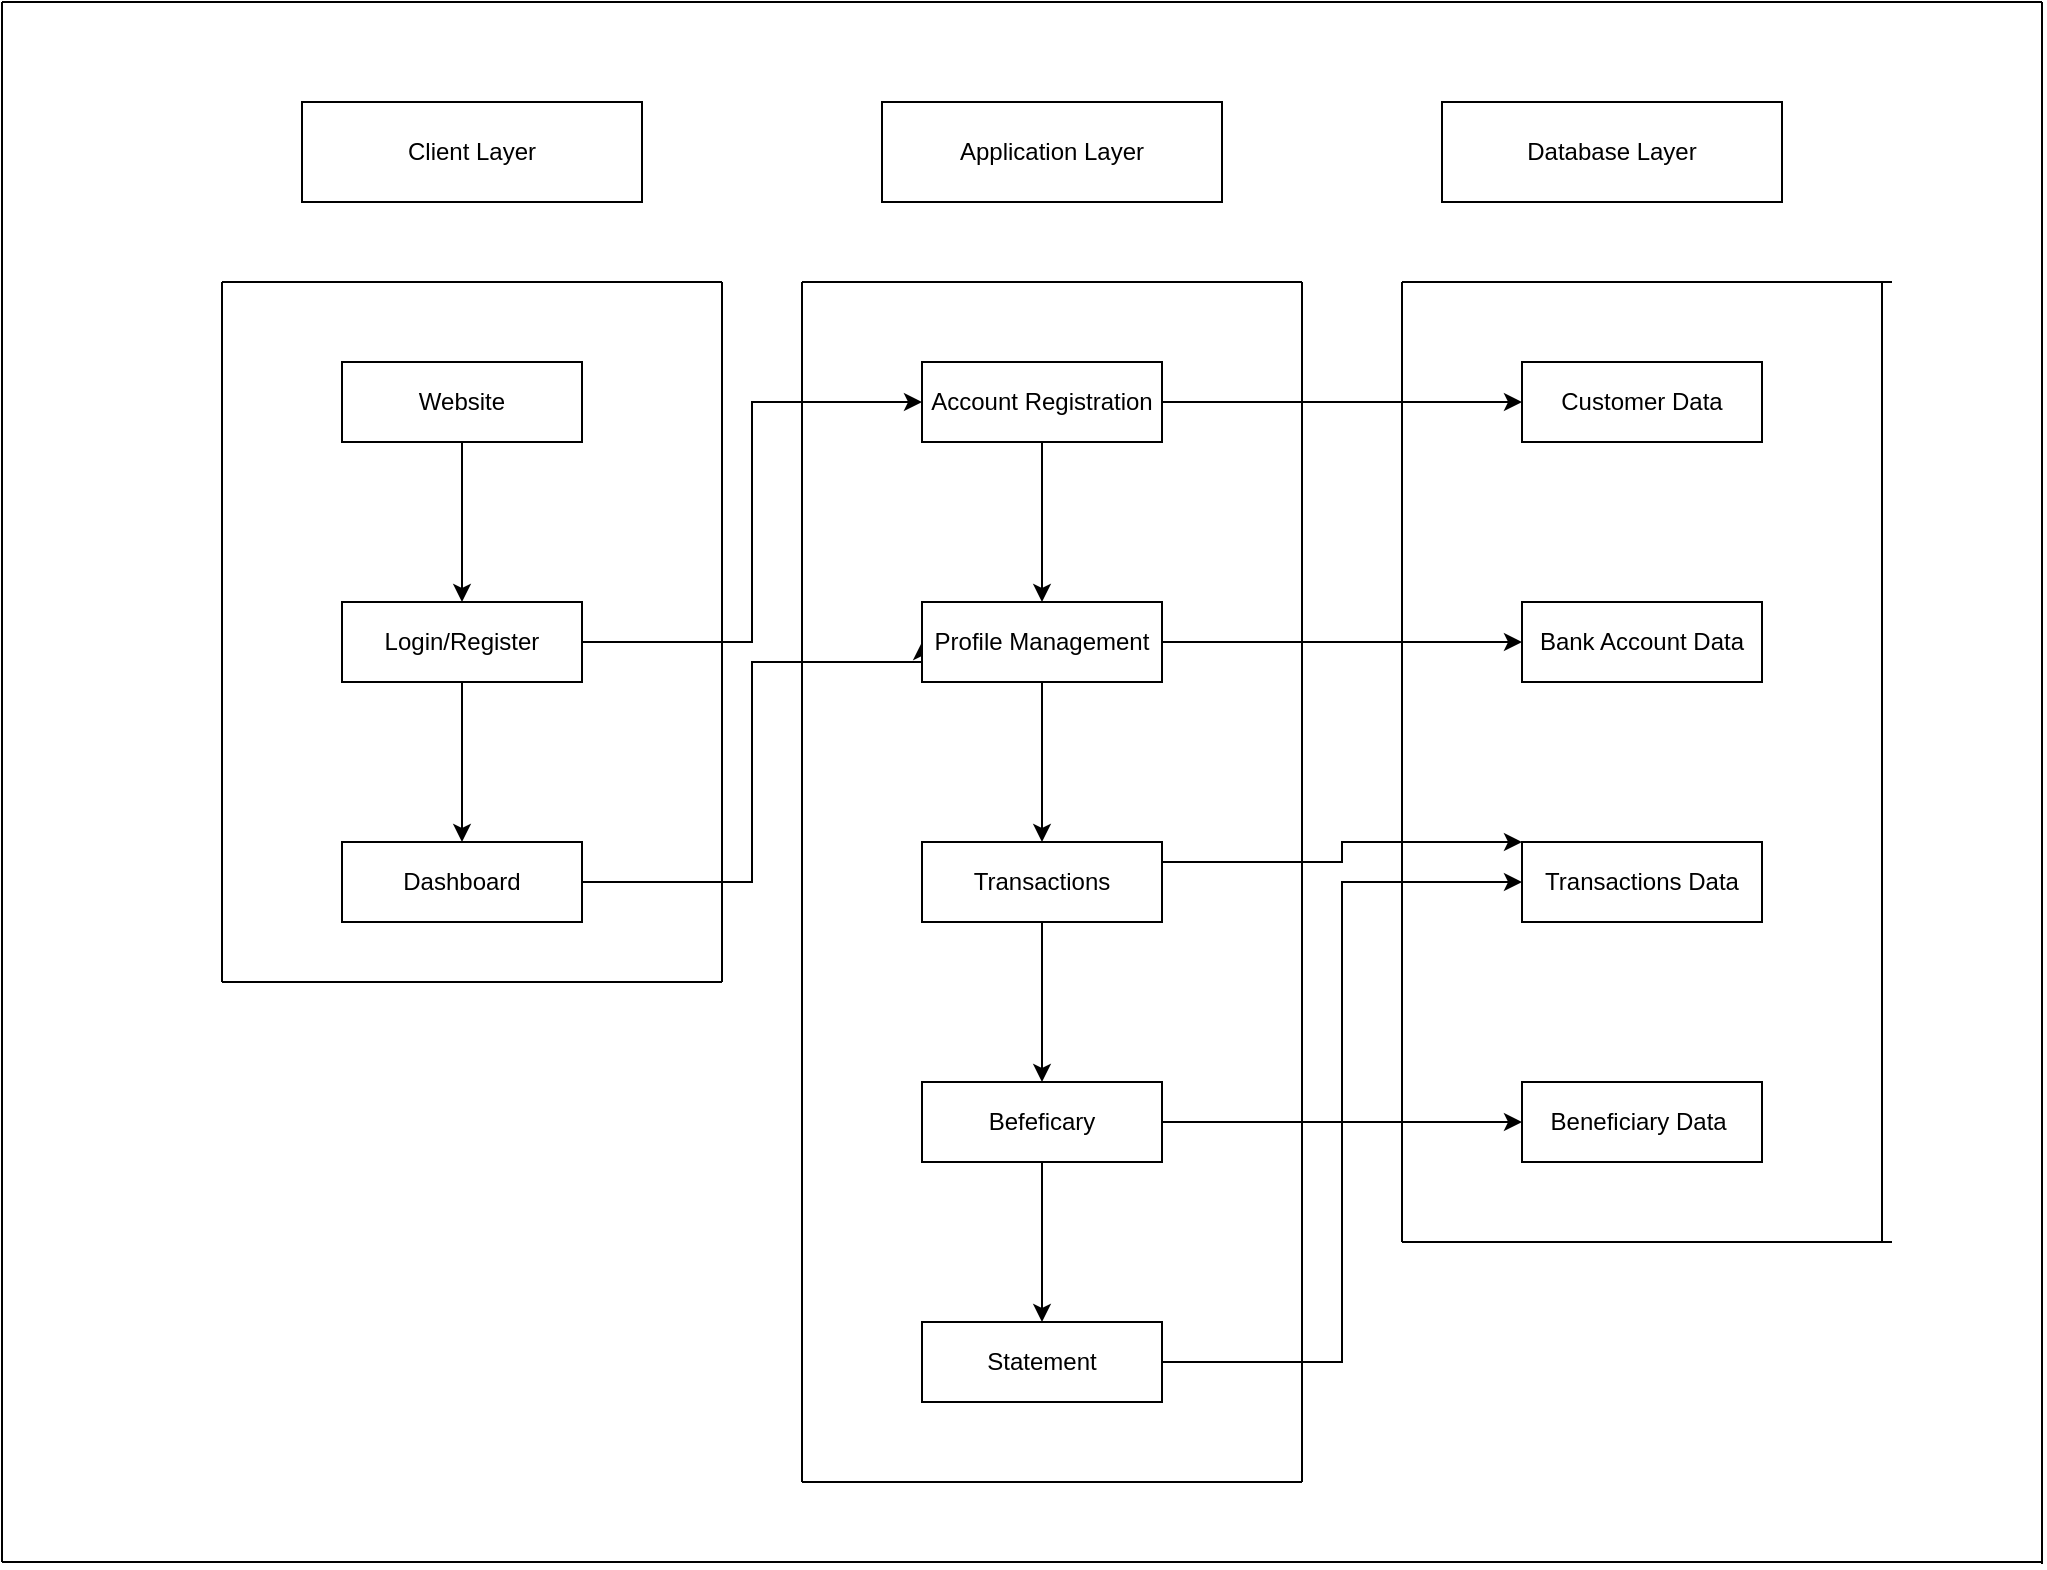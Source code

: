 <mxfile version="24.4.4" type="onedrive">
  <diagram name="Page-1" id="BgMXkJwRLQo6Eymyqctr">
    <mxGraphModel grid="1" page="1" gridSize="10" guides="1" tooltips="1" connect="1" arrows="1" fold="1" pageScale="1" pageWidth="850" pageHeight="1100" math="0" shadow="0">
      <root>
        <mxCell id="0" />
        <mxCell id="1" parent="0" />
        <mxCell id="4QgHz4n3h_ehf6ilhJ5L-3" value="Client Layer" style="rounded=0;whiteSpace=wrap;html=1;" vertex="1" parent="1">
          <mxGeometry x="90" y="70" width="170" height="50" as="geometry" />
        </mxCell>
        <mxCell id="4QgHz4n3h_ehf6ilhJ5L-5" value="Application Layer" style="rounded=0;whiteSpace=wrap;html=1;" vertex="1" parent="1">
          <mxGeometry x="380" y="70" width="170" height="50" as="geometry" />
        </mxCell>
        <mxCell id="4QgHz4n3h_ehf6ilhJ5L-6" value="Database Layer" style="rounded=0;whiteSpace=wrap;html=1;" vertex="1" parent="1">
          <mxGeometry x="660" y="70" width="170" height="50" as="geometry" />
        </mxCell>
        <mxCell id="4QgHz4n3h_ehf6ilhJ5L-12" style="edgeStyle=orthogonalEdgeStyle;rounded=0;orthogonalLoop=1;jettySize=auto;html=1;entryX=0.5;entryY=0;entryDx=0;entryDy=0;" edge="1" parent="1" source="4QgHz4n3h_ehf6ilhJ5L-7" target="4QgHz4n3h_ehf6ilhJ5L-8">
          <mxGeometry relative="1" as="geometry" />
        </mxCell>
        <mxCell id="4QgHz4n3h_ehf6ilhJ5L-7" value="Website" style="rounded=0;whiteSpace=wrap;html=1;" vertex="1" parent="1">
          <mxGeometry x="110" y="200" width="120" height="40" as="geometry" />
        </mxCell>
        <mxCell id="4QgHz4n3h_ehf6ilhJ5L-13" style="edgeStyle=orthogonalEdgeStyle;rounded=0;orthogonalLoop=1;jettySize=auto;html=1;entryX=0.5;entryY=0;entryDx=0;entryDy=0;" edge="1" parent="1" source="4QgHz4n3h_ehf6ilhJ5L-8" target="4QgHz4n3h_ehf6ilhJ5L-9">
          <mxGeometry relative="1" as="geometry" />
        </mxCell>
        <mxCell id="4QgHz4n3h_ehf6ilhJ5L-15" style="edgeStyle=orthogonalEdgeStyle;rounded=0;orthogonalLoop=1;jettySize=auto;html=1;entryX=0;entryY=0.5;entryDx=0;entryDy=0;" edge="1" parent="1" source="4QgHz4n3h_ehf6ilhJ5L-8" target="4QgHz4n3h_ehf6ilhJ5L-14">
          <mxGeometry relative="1" as="geometry" />
        </mxCell>
        <mxCell id="4QgHz4n3h_ehf6ilhJ5L-8" value="Login/Register" style="rounded=0;whiteSpace=wrap;html=1;" vertex="1" parent="1">
          <mxGeometry x="110" y="320" width="120" height="40" as="geometry" />
        </mxCell>
        <mxCell id="4QgHz4n3h_ehf6ilhJ5L-17" style="edgeStyle=orthogonalEdgeStyle;rounded=0;orthogonalLoop=1;jettySize=auto;html=1;entryX=0;entryY=0.5;entryDx=0;entryDy=0;" edge="1" parent="1" source="4QgHz4n3h_ehf6ilhJ5L-9" target="4QgHz4n3h_ehf6ilhJ5L-16">
          <mxGeometry relative="1" as="geometry">
            <Array as="points">
              <mxPoint x="315" y="460" />
              <mxPoint x="315" y="350" />
              <mxPoint x="400" y="350" />
            </Array>
          </mxGeometry>
        </mxCell>
        <mxCell id="4QgHz4n3h_ehf6ilhJ5L-9" value="Dashboard" style="rounded=0;whiteSpace=wrap;html=1;" vertex="1" parent="1">
          <mxGeometry x="110" y="440" width="120" height="40" as="geometry" />
        </mxCell>
        <mxCell id="4QgHz4n3h_ehf6ilhJ5L-22" style="edgeStyle=orthogonalEdgeStyle;rounded=0;orthogonalLoop=1;jettySize=auto;html=1;entryX=0.5;entryY=0;entryDx=0;entryDy=0;" edge="1" parent="1" source="4QgHz4n3h_ehf6ilhJ5L-14" target="4QgHz4n3h_ehf6ilhJ5L-16">
          <mxGeometry relative="1" as="geometry" />
        </mxCell>
        <mxCell id="4QgHz4n3h_ehf6ilhJ5L-50" style="edgeStyle=orthogonalEdgeStyle;rounded=0;orthogonalLoop=1;jettySize=auto;html=1;entryX=0;entryY=0.5;entryDx=0;entryDy=0;" edge="1" parent="1" source="4QgHz4n3h_ehf6ilhJ5L-14" target="4QgHz4n3h_ehf6ilhJ5L-39">
          <mxGeometry relative="1" as="geometry" />
        </mxCell>
        <mxCell id="4QgHz4n3h_ehf6ilhJ5L-14" value="Account Registration" style="rounded=0;whiteSpace=wrap;html=1;" vertex="1" parent="1">
          <mxGeometry x="400" y="200" width="120" height="40" as="geometry" />
        </mxCell>
        <mxCell id="4QgHz4n3h_ehf6ilhJ5L-23" style="edgeStyle=orthogonalEdgeStyle;rounded=0;orthogonalLoop=1;jettySize=auto;html=1;" edge="1" parent="1" source="4QgHz4n3h_ehf6ilhJ5L-16" target="4QgHz4n3h_ehf6ilhJ5L-18">
          <mxGeometry relative="1" as="geometry" />
        </mxCell>
        <mxCell id="4QgHz4n3h_ehf6ilhJ5L-51" style="edgeStyle=orthogonalEdgeStyle;rounded=0;orthogonalLoop=1;jettySize=auto;html=1;" edge="1" parent="1" source="4QgHz4n3h_ehf6ilhJ5L-16" target="4QgHz4n3h_ehf6ilhJ5L-40">
          <mxGeometry relative="1" as="geometry" />
        </mxCell>
        <mxCell id="4QgHz4n3h_ehf6ilhJ5L-16" value="Profile Management" style="rounded=0;whiteSpace=wrap;html=1;" vertex="1" parent="1">
          <mxGeometry x="400" y="320" width="120" height="40" as="geometry" />
        </mxCell>
        <mxCell id="4QgHz4n3h_ehf6ilhJ5L-24" style="edgeStyle=orthogonalEdgeStyle;rounded=0;orthogonalLoop=1;jettySize=auto;html=1;" edge="1" parent="1" source="4QgHz4n3h_ehf6ilhJ5L-18" target="4QgHz4n3h_ehf6ilhJ5L-19">
          <mxGeometry relative="1" as="geometry" />
        </mxCell>
        <mxCell id="4QgHz4n3h_ehf6ilhJ5L-52" style="edgeStyle=orthogonalEdgeStyle;rounded=0;orthogonalLoop=1;jettySize=auto;html=1;" edge="1" parent="1" source="4QgHz4n3h_ehf6ilhJ5L-18" target="4QgHz4n3h_ehf6ilhJ5L-41">
          <mxGeometry relative="1" as="geometry">
            <Array as="points">
              <mxPoint x="610" y="450" />
              <mxPoint x="610" y="440" />
            </Array>
          </mxGeometry>
        </mxCell>
        <mxCell id="4QgHz4n3h_ehf6ilhJ5L-18" value="Transactions" style="rounded=0;whiteSpace=wrap;html=1;" vertex="1" parent="1">
          <mxGeometry x="400" y="440" width="120" height="40" as="geometry" />
        </mxCell>
        <mxCell id="4QgHz4n3h_ehf6ilhJ5L-25" style="edgeStyle=orthogonalEdgeStyle;rounded=0;orthogonalLoop=1;jettySize=auto;html=1;entryX=0.5;entryY=0;entryDx=0;entryDy=0;" edge="1" parent="1" source="4QgHz4n3h_ehf6ilhJ5L-19" target="4QgHz4n3h_ehf6ilhJ5L-20">
          <mxGeometry relative="1" as="geometry" />
        </mxCell>
        <mxCell id="4QgHz4n3h_ehf6ilhJ5L-53" style="edgeStyle=orthogonalEdgeStyle;rounded=0;orthogonalLoop=1;jettySize=auto;html=1;" edge="1" parent="1" source="4QgHz4n3h_ehf6ilhJ5L-19" target="4QgHz4n3h_ehf6ilhJ5L-42">
          <mxGeometry relative="1" as="geometry" />
        </mxCell>
        <mxCell id="4QgHz4n3h_ehf6ilhJ5L-19" value="Befeficary" style="rounded=0;whiteSpace=wrap;html=1;" vertex="1" parent="1">
          <mxGeometry x="400" y="560" width="120" height="40" as="geometry" />
        </mxCell>
        <mxCell id="4QgHz4n3h_ehf6ilhJ5L-54" style="edgeStyle=orthogonalEdgeStyle;rounded=0;orthogonalLoop=1;jettySize=auto;html=1;entryX=0;entryY=0.5;entryDx=0;entryDy=0;" edge="1" parent="1" source="4QgHz4n3h_ehf6ilhJ5L-20" target="4QgHz4n3h_ehf6ilhJ5L-41">
          <mxGeometry relative="1" as="geometry">
            <mxPoint x="610" y="490" as="targetPoint" />
          </mxGeometry>
        </mxCell>
        <mxCell id="4QgHz4n3h_ehf6ilhJ5L-20" value="Statement" style="rounded=0;whiteSpace=wrap;html=1;" vertex="1" parent="1">
          <mxGeometry x="400" y="680" width="120" height="40" as="geometry" />
        </mxCell>
        <mxCell id="4QgHz4n3h_ehf6ilhJ5L-27" value="" style="endArrow=none;html=1;rounded=0;" edge="1" parent="1">
          <mxGeometry width="50" height="50" relative="1" as="geometry">
            <mxPoint x="-60" y="20" as="sourcePoint" />
            <mxPoint x="960" y="20" as="targetPoint" />
          </mxGeometry>
        </mxCell>
        <mxCell id="4QgHz4n3h_ehf6ilhJ5L-28" value="" style="endArrow=none;html=1;rounded=0;" edge="1" parent="1">
          <mxGeometry width="50" height="50" relative="1" as="geometry">
            <mxPoint x="-60" y="800" as="sourcePoint" />
            <mxPoint x="-60" y="20" as="targetPoint" />
          </mxGeometry>
        </mxCell>
        <mxCell id="4QgHz4n3h_ehf6ilhJ5L-29" value="" style="endArrow=none;html=1;rounded=0;" edge="1" parent="1">
          <mxGeometry width="50" height="50" relative="1" as="geometry">
            <mxPoint x="-60" y="800" as="sourcePoint" />
            <mxPoint x="960" y="800" as="targetPoint" />
          </mxGeometry>
        </mxCell>
        <mxCell id="4QgHz4n3h_ehf6ilhJ5L-30" value="" style="endArrow=none;html=1;rounded=0;" edge="1" parent="1">
          <mxGeometry width="50" height="50" relative="1" as="geometry">
            <mxPoint x="960" y="801.046" as="sourcePoint" />
            <mxPoint x="960" y="20" as="targetPoint" />
          </mxGeometry>
        </mxCell>
        <mxCell id="4QgHz4n3h_ehf6ilhJ5L-31" value="" style="endArrow=none;html=1;rounded=0;" edge="1" parent="1">
          <mxGeometry width="50" height="50" relative="1" as="geometry">
            <mxPoint x="50" y="160" as="sourcePoint" />
            <mxPoint x="300" y="160" as="targetPoint" />
          </mxGeometry>
        </mxCell>
        <mxCell id="4QgHz4n3h_ehf6ilhJ5L-32" value="" style="endArrow=none;html=1;rounded=0;" edge="1" parent="1">
          <mxGeometry width="50" height="50" relative="1" as="geometry">
            <mxPoint x="50" y="510" as="sourcePoint" />
            <mxPoint x="50" y="160" as="targetPoint" />
          </mxGeometry>
        </mxCell>
        <mxCell id="4QgHz4n3h_ehf6ilhJ5L-33" value="" style="endArrow=none;html=1;rounded=0;" edge="1" parent="1">
          <mxGeometry width="50" height="50" relative="1" as="geometry">
            <mxPoint x="50" y="510" as="sourcePoint" />
            <mxPoint x="300" y="510" as="targetPoint" />
          </mxGeometry>
        </mxCell>
        <mxCell id="4QgHz4n3h_ehf6ilhJ5L-34" value="" style="endArrow=none;html=1;rounded=0;" edge="1" parent="1">
          <mxGeometry width="50" height="50" relative="1" as="geometry">
            <mxPoint x="300" y="510" as="sourcePoint" />
            <mxPoint x="300" y="160" as="targetPoint" />
          </mxGeometry>
        </mxCell>
        <mxCell id="4QgHz4n3h_ehf6ilhJ5L-35" value="" style="endArrow=none;html=1;rounded=0;" edge="1" parent="1">
          <mxGeometry width="50" height="50" relative="1" as="geometry">
            <mxPoint x="340" y="160" as="sourcePoint" />
            <mxPoint x="590" y="160" as="targetPoint" />
          </mxGeometry>
        </mxCell>
        <mxCell id="4QgHz4n3h_ehf6ilhJ5L-36" value="" style="endArrow=none;html=1;rounded=0;" edge="1" parent="1">
          <mxGeometry width="50" height="50" relative="1" as="geometry">
            <mxPoint x="340" y="760" as="sourcePoint" />
            <mxPoint x="340" y="160" as="targetPoint" />
          </mxGeometry>
        </mxCell>
        <mxCell id="4QgHz4n3h_ehf6ilhJ5L-37" value="" style="endArrow=none;html=1;rounded=0;" edge="1" parent="1">
          <mxGeometry width="50" height="50" relative="1" as="geometry">
            <mxPoint x="340" y="760" as="sourcePoint" />
            <mxPoint x="590" y="760" as="targetPoint" />
          </mxGeometry>
        </mxCell>
        <mxCell id="4QgHz4n3h_ehf6ilhJ5L-38" value="" style="endArrow=none;html=1;rounded=0;" edge="1" parent="1">
          <mxGeometry width="50" height="50" relative="1" as="geometry">
            <mxPoint x="590" y="760" as="sourcePoint" />
            <mxPoint x="590" y="160" as="targetPoint" />
          </mxGeometry>
        </mxCell>
        <mxCell id="4QgHz4n3h_ehf6ilhJ5L-39" value="Customer Data" style="rounded=0;whiteSpace=wrap;html=1;" vertex="1" parent="1">
          <mxGeometry x="700" y="200" width="120" height="40" as="geometry" />
        </mxCell>
        <mxCell id="4QgHz4n3h_ehf6ilhJ5L-40" value="Bank Account Data" style="rounded=0;whiteSpace=wrap;html=1;" vertex="1" parent="1">
          <mxGeometry x="700" y="320" width="120" height="40" as="geometry" />
        </mxCell>
        <mxCell id="4QgHz4n3h_ehf6ilhJ5L-41" value="Transactions Data" style="rounded=0;whiteSpace=wrap;html=1;" vertex="1" parent="1">
          <mxGeometry x="700" y="440" width="120" height="40" as="geometry" />
        </mxCell>
        <mxCell id="4QgHz4n3h_ehf6ilhJ5L-42" value="Beneficiary Data&amp;nbsp;" style="rounded=0;whiteSpace=wrap;html=1;" vertex="1" parent="1">
          <mxGeometry x="700" y="560" width="120" height="40" as="geometry" />
        </mxCell>
        <mxCell id="4QgHz4n3h_ehf6ilhJ5L-43" value="" style="endArrow=none;html=1;rounded=0;" edge="1" parent="1">
          <mxGeometry width="50" height="50" relative="1" as="geometry">
            <mxPoint x="640" y="160" as="sourcePoint" />
            <mxPoint x="885" y="160" as="targetPoint" />
          </mxGeometry>
        </mxCell>
        <mxCell id="4QgHz4n3h_ehf6ilhJ5L-44" value="" style="endArrow=none;html=1;rounded=0;" edge="1" parent="1">
          <mxGeometry width="50" height="50" relative="1" as="geometry">
            <mxPoint x="640" y="640" as="sourcePoint" />
            <mxPoint x="640" y="160" as="targetPoint" />
          </mxGeometry>
        </mxCell>
        <mxCell id="4QgHz4n3h_ehf6ilhJ5L-45" value="" style="endArrow=none;html=1;rounded=0;" edge="1" parent="1">
          <mxGeometry width="50" height="50" relative="1" as="geometry">
            <mxPoint x="640" y="640" as="sourcePoint" />
            <mxPoint x="885" y="640" as="targetPoint" />
          </mxGeometry>
        </mxCell>
        <mxCell id="4QgHz4n3h_ehf6ilhJ5L-46" value="" style="endArrow=none;html=1;rounded=0;" edge="1" parent="1">
          <mxGeometry width="50" height="50" relative="1" as="geometry">
            <mxPoint x="880" y="640" as="sourcePoint" />
            <mxPoint x="880" y="160" as="targetPoint" />
          </mxGeometry>
        </mxCell>
      </root>
    </mxGraphModel>
  </diagram>
</mxfile>
